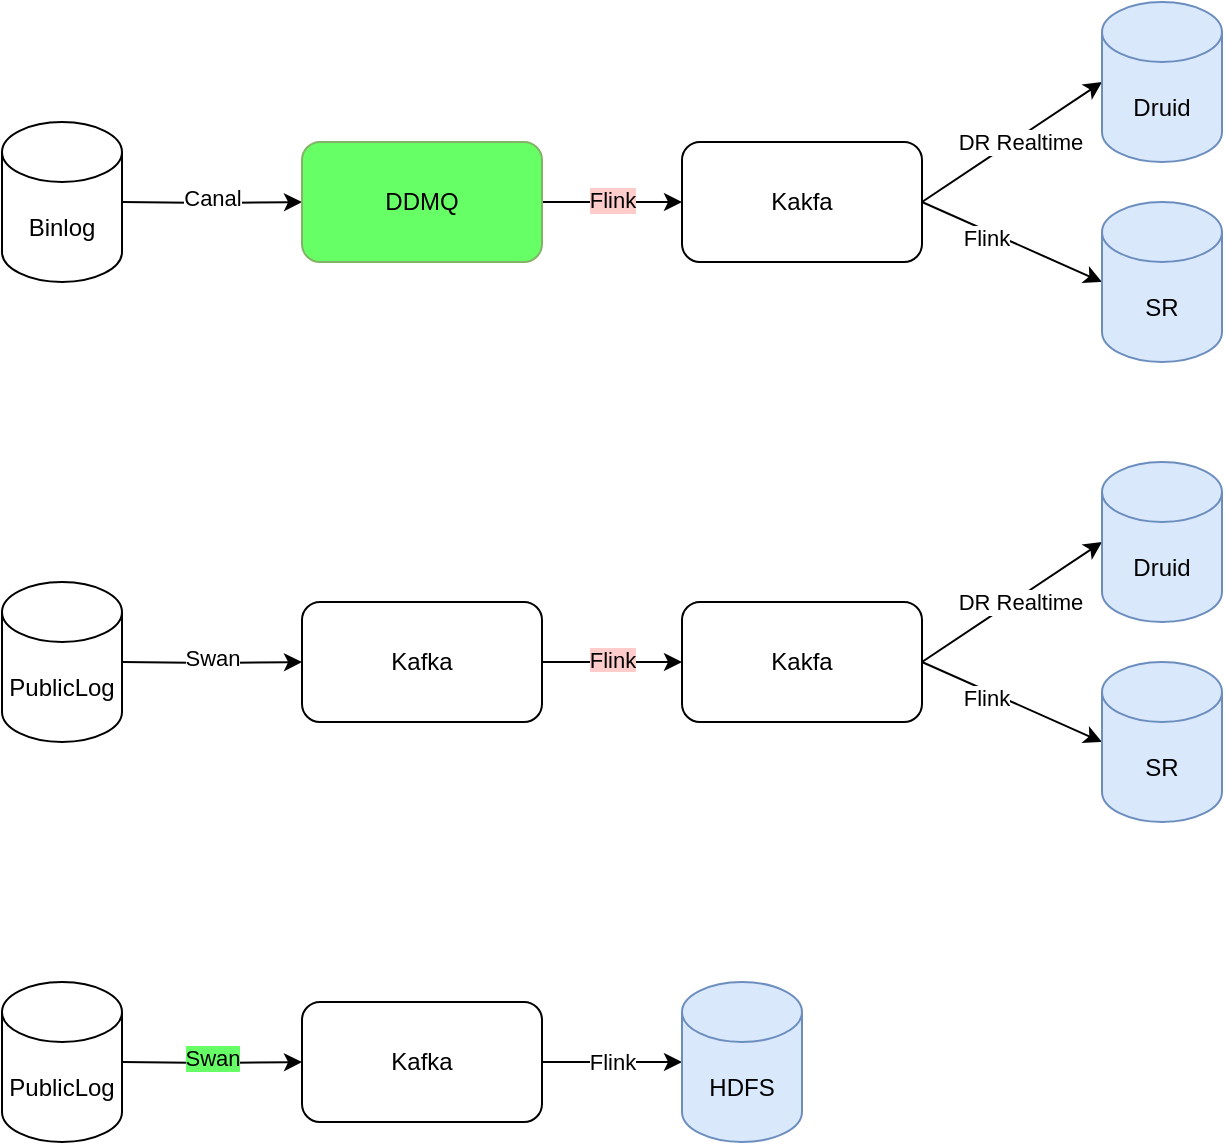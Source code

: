 <mxfile version="23.1.6" type="github">
  <diagram name="Page-1" id="v31idg3xZ_dOZs28FhL8">
    <mxGraphModel dx="954" dy="606" grid="1" gridSize="10" guides="1" tooltips="1" connect="1" arrows="1" fold="1" page="1" pageScale="1" pageWidth="850" pageHeight="1100" math="0" shadow="0">
      <root>
        <mxCell id="0" />
        <mxCell id="1" parent="0" />
        <mxCell id="iJB89_cw0DLiq7orDDIf-3" style="edgeStyle=orthogonalEdgeStyle;rounded=0;orthogonalLoop=1;jettySize=auto;html=1;exitX=1;exitY=0.5;exitDx=0;exitDy=0;" parent="1" target="iJB89_cw0DLiq7orDDIf-2" edge="1">
          <mxGeometry relative="1" as="geometry">
            <mxPoint x="190" y="310" as="sourcePoint" />
          </mxGeometry>
        </mxCell>
        <mxCell id="iJB89_cw0DLiq7orDDIf-4" value="Canal" style="edgeLabel;html=1;align=center;verticalAlign=middle;resizable=0;points=[];" parent="iJB89_cw0DLiq7orDDIf-3" vertex="1" connectable="0">
          <mxGeometry x="-0.022" y="3" relative="1" as="geometry">
            <mxPoint as="offset" />
          </mxGeometry>
        </mxCell>
        <mxCell id="iJB89_cw0DLiq7orDDIf-6" style="edgeStyle=orthogonalEdgeStyle;rounded=0;orthogonalLoop=1;jettySize=auto;html=1;exitX=1;exitY=0.5;exitDx=0;exitDy=0;entryX=0;entryY=0.5;entryDx=0;entryDy=0;" parent="1" source="iJB89_cw0DLiq7orDDIf-2" target="iJB89_cw0DLiq7orDDIf-5" edge="1">
          <mxGeometry relative="1" as="geometry" />
        </mxCell>
        <mxCell id="iJB89_cw0DLiq7orDDIf-8" value="Flink" style="edgeLabel;html=1;align=center;verticalAlign=middle;resizable=0;points=[];labelBackgroundColor=#FFCCCC;" parent="iJB89_cw0DLiq7orDDIf-6" vertex="1" connectable="0">
          <mxGeometry y="1" relative="1" as="geometry">
            <mxPoint as="offset" />
          </mxGeometry>
        </mxCell>
        <mxCell id="iJB89_cw0DLiq7orDDIf-2" value="DDMQ" style="rounded=1;whiteSpace=wrap;html=1;fillColor=#66FF66;strokeColor=#82b366;" parent="1" vertex="1">
          <mxGeometry x="280" y="280" width="120" height="60" as="geometry" />
        </mxCell>
        <mxCell id="iJB89_cw0DLiq7orDDIf-11" style="rounded=0;orthogonalLoop=1;jettySize=auto;html=1;exitX=1;exitY=0.5;exitDx=0;exitDy=0;entryX=0;entryY=0.5;entryDx=0;entryDy=0;entryPerimeter=0;" parent="1" source="iJB89_cw0DLiq7orDDIf-5" target="iJB89_cw0DLiq7orDDIf-31" edge="1">
          <mxGeometry relative="1" as="geometry">
            <mxPoint x="660" y="250" as="targetPoint" />
          </mxGeometry>
        </mxCell>
        <mxCell id="iJB89_cw0DLiq7orDDIf-14" value="DR Realtime" style="edgeLabel;html=1;align=center;verticalAlign=middle;resizable=0;points=[];" parent="iJB89_cw0DLiq7orDDIf-11" vertex="1" connectable="0">
          <mxGeometry x="-0.125" y="1" relative="1" as="geometry">
            <mxPoint x="10" y="-3" as="offset" />
          </mxGeometry>
        </mxCell>
        <mxCell id="iJB89_cw0DLiq7orDDIf-13" style="rounded=0;orthogonalLoop=1;jettySize=auto;html=1;exitX=1;exitY=0.5;exitDx=0;exitDy=0;entryX=0;entryY=0.5;entryDx=0;entryDy=0;entryPerimeter=0;" parent="1" source="iJB89_cw0DLiq7orDDIf-5" target="iJB89_cw0DLiq7orDDIf-32" edge="1">
          <mxGeometry relative="1" as="geometry">
            <mxPoint x="660" y="360" as="targetPoint" />
          </mxGeometry>
        </mxCell>
        <mxCell id="iJB89_cw0DLiq7orDDIf-15" value="Flink" style="edgeLabel;html=1;align=center;verticalAlign=middle;resizable=0;points=[];" parent="iJB89_cw0DLiq7orDDIf-13" vertex="1" connectable="0">
          <mxGeometry x="-0.262" y="-3" relative="1" as="geometry">
            <mxPoint as="offset" />
          </mxGeometry>
        </mxCell>
        <mxCell id="iJB89_cw0DLiq7orDDIf-5" value="Kakfa" style="rounded=1;whiteSpace=wrap;html=1;" parent="1" vertex="1">
          <mxGeometry x="470" y="280" width="120" height="60" as="geometry" />
        </mxCell>
        <mxCell id="iJB89_cw0DLiq7orDDIf-29" value="Binlog" style="shape=cylinder3;whiteSpace=wrap;html=1;boundedLbl=1;backgroundOutline=1;size=15;" parent="1" vertex="1">
          <mxGeometry x="130" y="270" width="60" height="80" as="geometry" />
        </mxCell>
        <mxCell id="iJB89_cw0DLiq7orDDIf-31" value="Druid" style="shape=cylinder3;whiteSpace=wrap;html=1;boundedLbl=1;backgroundOutline=1;size=15;fillColor=#dae8fc;strokeColor=#6c8ebf;" parent="1" vertex="1">
          <mxGeometry x="680" y="210" width="60" height="80" as="geometry" />
        </mxCell>
        <mxCell id="iJB89_cw0DLiq7orDDIf-32" value="SR" style="shape=cylinder3;whiteSpace=wrap;html=1;boundedLbl=1;backgroundOutline=1;size=15;fillColor=#dae8fc;strokeColor=#6c8ebf;" parent="1" vertex="1">
          <mxGeometry x="680" y="310" width="60" height="80" as="geometry" />
        </mxCell>
        <mxCell id="iJB89_cw0DLiq7orDDIf-34" style="edgeStyle=orthogonalEdgeStyle;rounded=0;orthogonalLoop=1;jettySize=auto;html=1;exitX=1;exitY=0.5;exitDx=0;exitDy=0;" parent="1" target="iJB89_cw0DLiq7orDDIf-38" edge="1">
          <mxGeometry relative="1" as="geometry">
            <mxPoint x="190" y="540" as="sourcePoint" />
          </mxGeometry>
        </mxCell>
        <mxCell id="iJB89_cw0DLiq7orDDIf-35" value="Swan" style="edgeLabel;html=1;align=center;verticalAlign=middle;resizable=0;points=[];labelBackgroundColor=#FFFFFF;" parent="iJB89_cw0DLiq7orDDIf-34" vertex="1" connectable="0">
          <mxGeometry x="-0.022" y="3" relative="1" as="geometry">
            <mxPoint as="offset" />
          </mxGeometry>
        </mxCell>
        <mxCell id="iJB89_cw0DLiq7orDDIf-36" style="edgeStyle=orthogonalEdgeStyle;rounded=0;orthogonalLoop=1;jettySize=auto;html=1;exitX=1;exitY=0.5;exitDx=0;exitDy=0;entryX=0;entryY=0.5;entryDx=0;entryDy=0;" parent="1" source="iJB89_cw0DLiq7orDDIf-38" target="iJB89_cw0DLiq7orDDIf-43" edge="1">
          <mxGeometry relative="1" as="geometry" />
        </mxCell>
        <mxCell id="iJB89_cw0DLiq7orDDIf-37" value="&lt;span style=&quot;background-color: rgb(255, 204, 204);&quot;&gt;Flink&lt;/span&gt;" style="edgeLabel;html=1;align=center;verticalAlign=middle;resizable=0;points=[];" parent="iJB89_cw0DLiq7orDDIf-36" vertex="1" connectable="0">
          <mxGeometry y="1" relative="1" as="geometry">
            <mxPoint as="offset" />
          </mxGeometry>
        </mxCell>
        <mxCell id="iJB89_cw0DLiq7orDDIf-38" value="Kafka" style="rounded=1;whiteSpace=wrap;html=1;" parent="1" vertex="1">
          <mxGeometry x="280" y="510" width="120" height="60" as="geometry" />
        </mxCell>
        <mxCell id="iJB89_cw0DLiq7orDDIf-39" style="rounded=0;orthogonalLoop=1;jettySize=auto;html=1;exitX=1;exitY=0.5;exitDx=0;exitDy=0;entryX=0;entryY=0.5;entryDx=0;entryDy=0;entryPerimeter=0;" parent="1" source="iJB89_cw0DLiq7orDDIf-43" target="iJB89_cw0DLiq7orDDIf-45" edge="1">
          <mxGeometry relative="1" as="geometry">
            <mxPoint x="660" y="480" as="targetPoint" />
          </mxGeometry>
        </mxCell>
        <mxCell id="iJB89_cw0DLiq7orDDIf-40" value="DR Realtime" style="edgeLabel;html=1;align=center;verticalAlign=middle;resizable=0;points=[];" parent="iJB89_cw0DLiq7orDDIf-39" vertex="1" connectable="0">
          <mxGeometry x="-0.125" y="1" relative="1" as="geometry">
            <mxPoint x="10" y="-3" as="offset" />
          </mxGeometry>
        </mxCell>
        <mxCell id="iJB89_cw0DLiq7orDDIf-41" style="rounded=0;orthogonalLoop=1;jettySize=auto;html=1;exitX=1;exitY=0.5;exitDx=0;exitDy=0;entryX=0;entryY=0.5;entryDx=0;entryDy=0;entryPerimeter=0;" parent="1" source="iJB89_cw0DLiq7orDDIf-43" target="iJB89_cw0DLiq7orDDIf-46" edge="1">
          <mxGeometry relative="1" as="geometry">
            <mxPoint x="660" y="590" as="targetPoint" />
          </mxGeometry>
        </mxCell>
        <mxCell id="iJB89_cw0DLiq7orDDIf-42" value="Flink" style="edgeLabel;html=1;align=center;verticalAlign=middle;resizable=0;points=[];" parent="iJB89_cw0DLiq7orDDIf-41" vertex="1" connectable="0">
          <mxGeometry x="-0.262" y="-3" relative="1" as="geometry">
            <mxPoint as="offset" />
          </mxGeometry>
        </mxCell>
        <mxCell id="iJB89_cw0DLiq7orDDIf-43" value="Kakfa" style="rounded=1;whiteSpace=wrap;html=1;" parent="1" vertex="1">
          <mxGeometry x="470" y="510" width="120" height="60" as="geometry" />
        </mxCell>
        <mxCell id="iJB89_cw0DLiq7orDDIf-44" value="PublicLog" style="shape=cylinder3;whiteSpace=wrap;html=1;boundedLbl=1;backgroundOutline=1;size=15;" parent="1" vertex="1">
          <mxGeometry x="130" y="500" width="60" height="80" as="geometry" />
        </mxCell>
        <mxCell id="iJB89_cw0DLiq7orDDIf-45" value="Druid" style="shape=cylinder3;whiteSpace=wrap;html=1;boundedLbl=1;backgroundOutline=1;size=15;fillColor=#dae8fc;strokeColor=#6c8ebf;" parent="1" vertex="1">
          <mxGeometry x="680" y="440" width="60" height="80" as="geometry" />
        </mxCell>
        <mxCell id="iJB89_cw0DLiq7orDDIf-46" value="SR" style="shape=cylinder3;whiteSpace=wrap;html=1;boundedLbl=1;backgroundOutline=1;size=15;fillColor=#dae8fc;strokeColor=#6c8ebf;" parent="1" vertex="1">
          <mxGeometry x="680" y="540" width="60" height="80" as="geometry" />
        </mxCell>
        <mxCell id="7EtCi1jihgQSoHd7-fhF-1" style="edgeStyle=orthogonalEdgeStyle;rounded=0;orthogonalLoop=1;jettySize=auto;html=1;exitX=1;exitY=0.5;exitDx=0;exitDy=0;" edge="1" parent="1" target="7EtCi1jihgQSoHd7-fhF-5">
          <mxGeometry relative="1" as="geometry">
            <mxPoint x="190" y="740" as="sourcePoint" />
          </mxGeometry>
        </mxCell>
        <mxCell id="7EtCi1jihgQSoHd7-fhF-2" value="Swan" style="edgeLabel;html=1;align=center;verticalAlign=middle;resizable=0;points=[];labelBackgroundColor=#66FF66;" vertex="1" connectable="0" parent="7EtCi1jihgQSoHd7-fhF-1">
          <mxGeometry x="-0.022" y="3" relative="1" as="geometry">
            <mxPoint as="offset" />
          </mxGeometry>
        </mxCell>
        <mxCell id="7EtCi1jihgQSoHd7-fhF-3" style="edgeStyle=orthogonalEdgeStyle;rounded=0;orthogonalLoop=1;jettySize=auto;html=1;exitX=1;exitY=0.5;exitDx=0;exitDy=0;entryX=0;entryY=0.5;entryDx=0;entryDy=0;" edge="1" parent="1" source="7EtCi1jihgQSoHd7-fhF-5">
          <mxGeometry relative="1" as="geometry">
            <mxPoint x="470" y="740" as="targetPoint" />
          </mxGeometry>
        </mxCell>
        <mxCell id="7EtCi1jihgQSoHd7-fhF-4" value="&lt;span style=&quot;&quot;&gt;Flink&lt;/span&gt;" style="edgeLabel;html=1;align=center;verticalAlign=middle;resizable=0;points=[];labelBackgroundColor=#FFFFFF;" vertex="1" connectable="0" parent="7EtCi1jihgQSoHd7-fhF-3">
          <mxGeometry y="1" relative="1" as="geometry">
            <mxPoint as="offset" />
          </mxGeometry>
        </mxCell>
        <mxCell id="7EtCi1jihgQSoHd7-fhF-5" value="Kafka" style="rounded=1;whiteSpace=wrap;html=1;" vertex="1" parent="1">
          <mxGeometry x="280" y="710" width="120" height="60" as="geometry" />
        </mxCell>
        <mxCell id="7EtCi1jihgQSoHd7-fhF-11" value="PublicLog" style="shape=cylinder3;whiteSpace=wrap;html=1;boundedLbl=1;backgroundOutline=1;size=15;" vertex="1" parent="1">
          <mxGeometry x="130" y="700" width="60" height="80" as="geometry" />
        </mxCell>
        <mxCell id="7EtCi1jihgQSoHd7-fhF-12" value="HDFS" style="shape=cylinder3;whiteSpace=wrap;html=1;boundedLbl=1;backgroundOutline=1;size=15;fillColor=#dae8fc;strokeColor=#6c8ebf;" vertex="1" parent="1">
          <mxGeometry x="470" y="700" width="60" height="80" as="geometry" />
        </mxCell>
      </root>
    </mxGraphModel>
  </diagram>
</mxfile>
